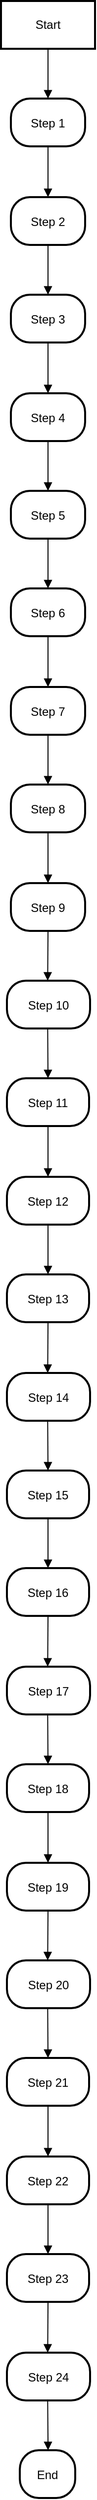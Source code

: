 <mxfile version="24.8.6">
  <diagram name="Page-1" id="_UQp4UuVXk34iOZtqY0O">
    <mxGraphModel>
      <root>
        <mxCell id="0" />
        <mxCell id="1" parent="0" />
        <mxCell id="2" value="Start" style="whiteSpace=wrap;strokeWidth=2;" vertex="1" parent="1">
          <mxGeometry x="8" y="8" width="95" height="48" as="geometry" />
        </mxCell>
        <mxCell id="3" value="Step 1" style="rounded=1;arcSize=40;strokeWidth=2" vertex="1" parent="1">
          <mxGeometry x="18" y="106" width="75" height="48" as="geometry" />
        </mxCell>
        <mxCell id="4" value="Step 2" style="rounded=1;arcSize=40;strokeWidth=2" vertex="1" parent="1">
          <mxGeometry x="18" y="205" width="75" height="48" as="geometry" />
        </mxCell>
        <mxCell id="5" value="Step 3" style="rounded=1;arcSize=40;strokeWidth=2" vertex="1" parent="1">
          <mxGeometry x="18" y="303" width="75" height="48" as="geometry" />
        </mxCell>
        <mxCell id="6" value="Step 4" style="rounded=1;arcSize=40;strokeWidth=2" vertex="1" parent="1">
          <mxGeometry x="18" y="402" width="75" height="48" as="geometry" />
        </mxCell>
        <mxCell id="7" value="Step 5" style="rounded=1;arcSize=40;strokeWidth=2" vertex="1" parent="1">
          <mxGeometry x="18" y="500" width="75" height="48" as="geometry" />
        </mxCell>
        <mxCell id="8" value="Step 6" style="rounded=1;arcSize=40;strokeWidth=2" vertex="1" parent="1">
          <mxGeometry x="18" y="598" width="75" height="48" as="geometry" />
        </mxCell>
        <mxCell id="9" value="Step 7" style="rounded=1;arcSize=40;strokeWidth=2" vertex="1" parent="1">
          <mxGeometry x="18" y="697" width="75" height="48" as="geometry" />
        </mxCell>
        <mxCell id="10" value="Step 8" style="rounded=1;arcSize=40;strokeWidth=2" vertex="1" parent="1">
          <mxGeometry x="18" y="795" width="75" height="48" as="geometry" />
        </mxCell>
        <mxCell id="11" value="Step 9" style="rounded=1;arcSize=40;strokeWidth=2" vertex="1" parent="1">
          <mxGeometry x="18" y="894" width="75" height="48" as="geometry" />
        </mxCell>
        <mxCell id="12" value="Step 10" style="rounded=1;arcSize=40;strokeWidth=2" vertex="1" parent="1">
          <mxGeometry x="14" y="992" width="84" height="48" as="geometry" />
        </mxCell>
        <mxCell id="13" value="Step 11" style="rounded=1;arcSize=40;strokeWidth=2" vertex="1" parent="1">
          <mxGeometry x="14" y="1090" width="83" height="48" as="geometry" />
        </mxCell>
        <mxCell id="14" value="Step 12" style="rounded=1;arcSize=40;strokeWidth=2" vertex="1" parent="1">
          <mxGeometry x="14" y="1189" width="83" height="48" as="geometry" />
        </mxCell>
        <mxCell id="15" value="Step 13" style="rounded=1;arcSize=40;strokeWidth=2" vertex="1" parent="1">
          <mxGeometry x="14" y="1287" width="83" height="48" as="geometry" />
        </mxCell>
        <mxCell id="16" value="Step 14" style="rounded=1;arcSize=40;strokeWidth=2" vertex="1" parent="1">
          <mxGeometry x="14" y="1386" width="84" height="48" as="geometry" />
        </mxCell>
        <mxCell id="17" value="Step 15" style="rounded=1;arcSize=40;strokeWidth=2" vertex="1" parent="1">
          <mxGeometry x="14" y="1484" width="83" height="48" as="geometry" />
        </mxCell>
        <mxCell id="18" value="Step 16" style="rounded=1;arcSize=40;strokeWidth=2" vertex="1" parent="1">
          <mxGeometry x="14" y="1582" width="83" height="48" as="geometry" />
        </mxCell>
        <mxCell id="19" value="Step 17" style="rounded=1;arcSize=40;strokeWidth=2" vertex="1" parent="1">
          <mxGeometry x="14" y="1681" width="84" height="48" as="geometry" />
        </mxCell>
        <mxCell id="20" value="Step 18" style="rounded=1;arcSize=40;strokeWidth=2" vertex="1" parent="1">
          <mxGeometry x="14" y="1779" width="83" height="48" as="geometry" />
        </mxCell>
        <mxCell id="21" value="Step 19" style="rounded=1;arcSize=40;strokeWidth=2" vertex="1" parent="1">
          <mxGeometry x="14" y="1878" width="83" height="48" as="geometry" />
        </mxCell>
        <mxCell id="22" value="Step 20" style="rounded=1;arcSize=40;strokeWidth=2" vertex="1" parent="1">
          <mxGeometry x="14" y="1976" width="84" height="48" as="geometry" />
        </mxCell>
        <mxCell id="23" value="Step 21" style="rounded=1;arcSize=40;strokeWidth=2" vertex="1" parent="1">
          <mxGeometry x="14" y="2074" width="83" height="48" as="geometry" />
        </mxCell>
        <mxCell id="24" value="Step 22" style="rounded=1;arcSize=40;strokeWidth=2" vertex="1" parent="1">
          <mxGeometry x="14" y="2173" width="83" height="48" as="geometry" />
        </mxCell>
        <mxCell id="25" value="Step 23" style="rounded=1;arcSize=40;strokeWidth=2" vertex="1" parent="1">
          <mxGeometry x="14" y="2271" width="83" height="48" as="geometry" />
        </mxCell>
        <mxCell id="26" value="Step 24" style="rounded=1;arcSize=40;strokeWidth=2" vertex="1" parent="1">
          <mxGeometry x="14" y="2370" width="84" height="48" as="geometry" />
        </mxCell>
        <mxCell id="27" value="End" style="rounded=1;arcSize=40;strokeWidth=2" vertex="1" parent="1">
          <mxGeometry x="27" y="2468" width="56" height="48" as="geometry" />
        </mxCell>
        <mxCell id="28" value="" style="curved=1;startArrow=none;endArrow=block;exitX=0.5;exitY=1.01;entryX=0.5;entryY=0.01;" edge="1" parent="1" source="2" target="3">
          <mxGeometry relative="1" as="geometry">
            <Array as="points" />
          </mxGeometry>
        </mxCell>
        <mxCell id="29" value="" style="curved=1;startArrow=none;endArrow=block;exitX=0.5;exitY=1.02;entryX=0.5;entryY=0;" edge="1" parent="1" source="3" target="4">
          <mxGeometry relative="1" as="geometry">
            <Array as="points" />
          </mxGeometry>
        </mxCell>
        <mxCell id="30" value="" style="curved=1;startArrow=none;endArrow=block;exitX=0.5;exitY=1;entryX=0.5;entryY=0;" edge="1" parent="1" source="4" target="5">
          <mxGeometry relative="1" as="geometry">
            <Array as="points" />
          </mxGeometry>
        </mxCell>
        <mxCell id="31" value="" style="curved=1;startArrow=none;endArrow=block;exitX=0.5;exitY=1.01;entryX=0.5;entryY=-0.01;" edge="1" parent="1" source="5" target="6">
          <mxGeometry relative="1" as="geometry">
            <Array as="points" />
          </mxGeometry>
        </mxCell>
        <mxCell id="32" value="" style="curved=1;startArrow=none;endArrow=block;exitX=0.5;exitY=1;entryX=0.5;entryY=0;" edge="1" parent="1" source="6" target="7">
          <mxGeometry relative="1" as="geometry">
            <Array as="points" />
          </mxGeometry>
        </mxCell>
        <mxCell id="33" value="" style="curved=1;startArrow=none;endArrow=block;exitX=0.5;exitY=1.01;entryX=0.5;entryY=0.01;" edge="1" parent="1" source="7" target="8">
          <mxGeometry relative="1" as="geometry">
            <Array as="points" />
          </mxGeometry>
        </mxCell>
        <mxCell id="34" value="" style="curved=1;startArrow=none;endArrow=block;exitX=0.5;exitY=1.02;entryX=0.5;entryY=0;" edge="1" parent="1" source="8" target="9">
          <mxGeometry relative="1" as="geometry">
            <Array as="points" />
          </mxGeometry>
        </mxCell>
        <mxCell id="35" value="" style="curved=1;startArrow=none;endArrow=block;exitX=0.5;exitY=1;entryX=0.5;entryY=0;" edge="1" parent="1" source="9" target="10">
          <mxGeometry relative="1" as="geometry">
            <Array as="points" />
          </mxGeometry>
        </mxCell>
        <mxCell id="36" value="" style="curved=1;startArrow=none;endArrow=block;exitX=0.5;exitY=1.01;entryX=0.5;entryY=-0.01;" edge="1" parent="1" source="10" target="11">
          <mxGeometry relative="1" as="geometry">
            <Array as="points" />
          </mxGeometry>
        </mxCell>
        <mxCell id="37" value="" style="curved=1;startArrow=none;endArrow=block;exitX=0.5;exitY=1;entryX=0.49;entryY=0;" edge="1" parent="1" source="11" target="12">
          <mxGeometry relative="1" as="geometry">
            <Array as="points" />
          </mxGeometry>
        </mxCell>
        <mxCell id="38" value="" style="curved=1;startArrow=none;endArrow=block;exitX=0.49;exitY=1.01;entryX=0.5;entryY=0.01;" edge="1" parent="1" source="12" target="13">
          <mxGeometry relative="1" as="geometry">
            <Array as="points" />
          </mxGeometry>
        </mxCell>
        <mxCell id="39" value="" style="curved=1;startArrow=none;endArrow=block;exitX=0.5;exitY=1.02;entryX=0.5;entryY=0;" edge="1" parent="1" source="13" target="14">
          <mxGeometry relative="1" as="geometry">
            <Array as="points" />
          </mxGeometry>
        </mxCell>
        <mxCell id="40" value="" style="curved=1;startArrow=none;endArrow=block;exitX=0.5;exitY=1;entryX=0.5;entryY=0;" edge="1" parent="1" source="14" target="15">
          <mxGeometry relative="1" as="geometry">
            <Array as="points" />
          </mxGeometry>
        </mxCell>
        <mxCell id="41" value="" style="curved=1;startArrow=none;endArrow=block;exitX=0.5;exitY=1.01;entryX=0.49;entryY=-0.01;" edge="1" parent="1" source="15" target="16">
          <mxGeometry relative="1" as="geometry">
            <Array as="points" />
          </mxGeometry>
        </mxCell>
        <mxCell id="42" value="" style="curved=1;startArrow=none;endArrow=block;exitX=0.49;exitY=1;entryX=0.5;entryY=0;" edge="1" parent="1" source="16" target="17">
          <mxGeometry relative="1" as="geometry">
            <Array as="points" />
          </mxGeometry>
        </mxCell>
        <mxCell id="43" value="" style="curved=1;startArrow=none;endArrow=block;exitX=0.5;exitY=1.01;entryX=0.5;entryY=0.01;" edge="1" parent="1" source="17" target="18">
          <mxGeometry relative="1" as="geometry">
            <Array as="points" />
          </mxGeometry>
        </mxCell>
        <mxCell id="44" value="" style="curved=1;startArrow=none;endArrow=block;exitX=0.5;exitY=1.02;entryX=0.49;entryY=0;" edge="1" parent="1" source="18" target="19">
          <mxGeometry relative="1" as="geometry">
            <Array as="points" />
          </mxGeometry>
        </mxCell>
        <mxCell id="45" value="" style="curved=1;startArrow=none;endArrow=block;exitX=0.49;exitY=1;entryX=0.5;entryY=0;" edge="1" parent="1" source="19" target="20">
          <mxGeometry relative="1" as="geometry">
            <Array as="points" />
          </mxGeometry>
        </mxCell>
        <mxCell id="46" value="" style="curved=1;startArrow=none;endArrow=block;exitX=0.5;exitY=1.01;entryX=0.5;entryY=-0.01;" edge="1" parent="1" source="20" target="21">
          <mxGeometry relative="1" as="geometry">
            <Array as="points" />
          </mxGeometry>
        </mxCell>
        <mxCell id="47" value="" style="curved=1;startArrow=none;endArrow=block;exitX=0.5;exitY=1;entryX=0.49;entryY=0;" edge="1" parent="1" source="21" target="22">
          <mxGeometry relative="1" as="geometry">
            <Array as="points" />
          </mxGeometry>
        </mxCell>
        <mxCell id="48" value="" style="curved=1;startArrow=none;endArrow=block;exitX=0.49;exitY=1.01;entryX=0.5;entryY=0.01;" edge="1" parent="1" source="22" target="23">
          <mxGeometry relative="1" as="geometry">
            <Array as="points" />
          </mxGeometry>
        </mxCell>
        <mxCell id="49" value="" style="curved=1;startArrow=none;endArrow=block;exitX=0.5;exitY=1.02;entryX=0.5;entryY=0;" edge="1" parent="1" source="23" target="24">
          <mxGeometry relative="1" as="geometry">
            <Array as="points" />
          </mxGeometry>
        </mxCell>
        <mxCell id="50" value="" style="curved=1;startArrow=none;endArrow=block;exitX=0.5;exitY=1;entryX=0.5;entryY=0;" edge="1" parent="1" source="24" target="25">
          <mxGeometry relative="1" as="geometry">
            <Array as="points" />
          </mxGeometry>
        </mxCell>
        <mxCell id="51" value="" style="curved=1;startArrow=none;endArrow=block;exitX=0.5;exitY=1.01;entryX=0.49;entryY=-0.01;" edge="1" parent="1" source="25" target="26">
          <mxGeometry relative="1" as="geometry">
            <Array as="points" />
          </mxGeometry>
        </mxCell>
        <mxCell id="52" value="" style="curved=1;startArrow=none;endArrow=block;exitX=0.49;exitY=1;entryX=0.51;entryY=0;" edge="1" parent="1" source="26" target="27">
          <mxGeometry relative="1" as="geometry">
            <Array as="points" />
          </mxGeometry>
        </mxCell>
      </root>
    </mxGraphModel>
  </diagram>
</mxfile>
